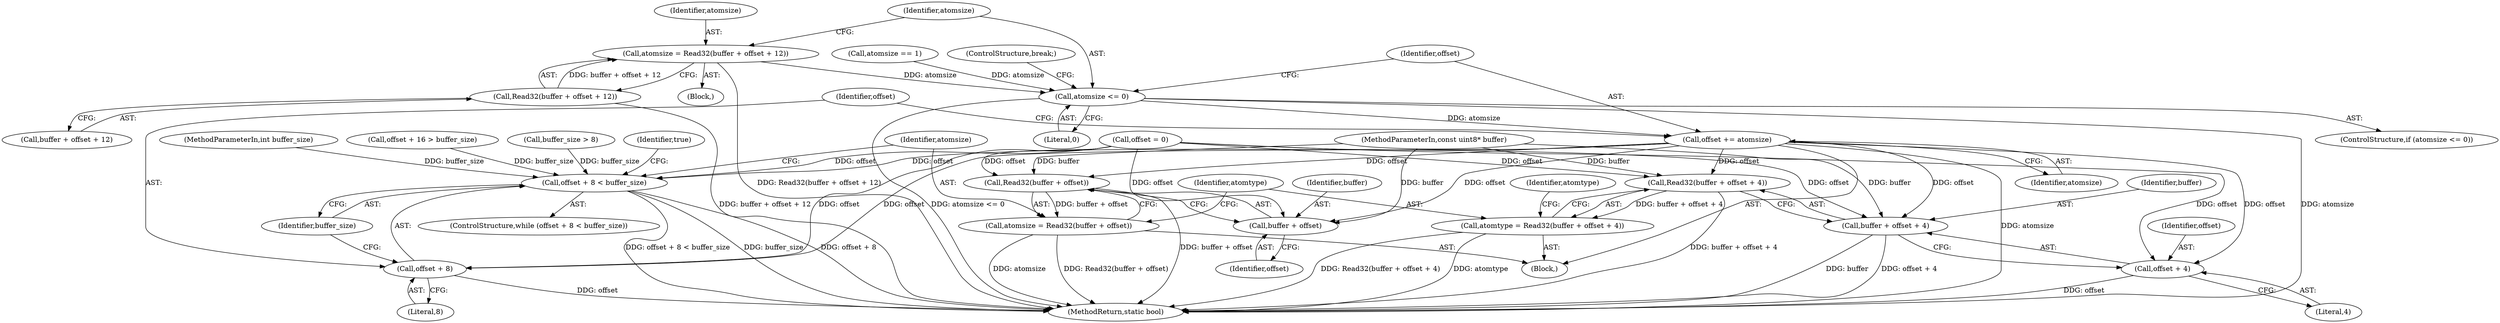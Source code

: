 digraph "1_Chrome_b2006ac87cec58363090e7d5e10d5d9e3bbda9f9@integer" {
"1000166" [label="(Call,atomsize = Read32(buffer + offset + 12))"];
"1000168" [label="(Call,Read32(buffer + offset + 12))"];
"1000175" [label="(Call,atomsize <= 0)"];
"1000179" [label="(Call,offset += atomsize)"];
"1000115" [label="(Call,offset + 8 < buffer_size)"];
"1000116" [label="(Call,offset + 8)"];
"1000124" [label="(Call,Read32(buffer + offset))"];
"1000122" [label="(Call,atomsize = Read32(buffer + offset))"];
"1000125" [label="(Call,buffer + offset)"];
"1000131" [label="(Call,Read32(buffer + offset + 4))"];
"1000129" [label="(Call,atomtype = Read32(buffer + offset + 4))"];
"1000132" [label="(Call,buffer + offset + 4)"];
"1000134" [label="(Call,offset + 4)"];
"1000123" [label="(Identifier,atomsize)"];
"1000180" [label="(Identifier,offset)"];
"1000127" [label="(Identifier,offset)"];
"1000116" [label="(Call,offset + 8)"];
"1000107" [label="(Call,buffer_size > 8)"];
"1000136" [label="(Literal,4)"];
"1000174" [label="(ControlStructure,if (atomsize <= 0))"];
"1000148" [label="(Block,)"];
"1000183" [label="(Identifier,true)"];
"1000129" [label="(Call,atomtype = Read32(buffer + offset + 4))"];
"1000114" [label="(ControlStructure,while (offset + 8 < buffer_size))"];
"1000126" [label="(Identifier,buffer)"];
"1000178" [label="(ControlStructure,break;)"];
"1000124" [label="(Call,Read32(buffer + offset))"];
"1000184" [label="(MethodReturn,static bool)"];
"1000138" [label="(Identifier,atomtype)"];
"1000125" [label="(Call,buffer + offset)"];
"1000169" [label="(Call,buffer + offset + 12)"];
"1000181" [label="(Identifier,atomsize)"];
"1000117" [label="(Identifier,offset)"];
"1000115" [label="(Call,offset + 8 < buffer_size)"];
"1000134" [label="(Call,offset + 4)"];
"1000166" [label="(Call,atomsize = Read32(buffer + offset + 12))"];
"1000119" [label="(Identifier,buffer_size)"];
"1000176" [label="(Identifier,atomsize)"];
"1000133" [label="(Identifier,buffer)"];
"1000111" [label="(Call,offset = 0)"];
"1000118" [label="(Literal,8)"];
"1000135" [label="(Identifier,offset)"];
"1000104" [label="(MethodParameterIn,int buffer_size)"];
"1000120" [label="(Block,)"];
"1000150" [label="(Call,offset + 16 > buffer_size)"];
"1000131" [label="(Call,Read32(buffer + offset + 4))"];
"1000122" [label="(Call,atomsize = Read32(buffer + offset))"];
"1000167" [label="(Identifier,atomsize)"];
"1000145" [label="(Call,atomsize == 1)"];
"1000179" [label="(Call,offset += atomsize)"];
"1000177" [label="(Literal,0)"];
"1000132" [label="(Call,buffer + offset + 4)"];
"1000103" [label="(MethodParameterIn,const uint8* buffer)"];
"1000175" [label="(Call,atomsize <= 0)"];
"1000130" [label="(Identifier,atomtype)"];
"1000168" [label="(Call,Read32(buffer + offset + 12))"];
"1000166" -> "1000148"  [label="AST: "];
"1000166" -> "1000168"  [label="CFG: "];
"1000167" -> "1000166"  [label="AST: "];
"1000168" -> "1000166"  [label="AST: "];
"1000176" -> "1000166"  [label="CFG: "];
"1000166" -> "1000184"  [label="DDG: Read32(buffer + offset + 12)"];
"1000168" -> "1000166"  [label="DDG: buffer + offset + 12"];
"1000166" -> "1000175"  [label="DDG: atomsize"];
"1000168" -> "1000169"  [label="CFG: "];
"1000169" -> "1000168"  [label="AST: "];
"1000168" -> "1000184"  [label="DDG: buffer + offset + 12"];
"1000175" -> "1000174"  [label="AST: "];
"1000175" -> "1000177"  [label="CFG: "];
"1000176" -> "1000175"  [label="AST: "];
"1000177" -> "1000175"  [label="AST: "];
"1000178" -> "1000175"  [label="CFG: "];
"1000180" -> "1000175"  [label="CFG: "];
"1000175" -> "1000184"  [label="DDG: atomsize"];
"1000175" -> "1000184"  [label="DDG: atomsize <= 0"];
"1000145" -> "1000175"  [label="DDG: atomsize"];
"1000175" -> "1000179"  [label="DDG: atomsize"];
"1000179" -> "1000120"  [label="AST: "];
"1000179" -> "1000181"  [label="CFG: "];
"1000180" -> "1000179"  [label="AST: "];
"1000181" -> "1000179"  [label="AST: "];
"1000117" -> "1000179"  [label="CFG: "];
"1000179" -> "1000184"  [label="DDG: atomsize"];
"1000179" -> "1000115"  [label="DDG: offset"];
"1000179" -> "1000116"  [label="DDG: offset"];
"1000179" -> "1000124"  [label="DDG: offset"];
"1000179" -> "1000125"  [label="DDG: offset"];
"1000179" -> "1000131"  [label="DDG: offset"];
"1000179" -> "1000132"  [label="DDG: offset"];
"1000179" -> "1000134"  [label="DDG: offset"];
"1000115" -> "1000114"  [label="AST: "];
"1000115" -> "1000119"  [label="CFG: "];
"1000116" -> "1000115"  [label="AST: "];
"1000119" -> "1000115"  [label="AST: "];
"1000123" -> "1000115"  [label="CFG: "];
"1000183" -> "1000115"  [label="CFG: "];
"1000115" -> "1000184"  [label="DDG: offset + 8 < buffer_size"];
"1000115" -> "1000184"  [label="DDG: buffer_size"];
"1000115" -> "1000184"  [label="DDG: offset + 8"];
"1000111" -> "1000115"  [label="DDG: offset"];
"1000107" -> "1000115"  [label="DDG: buffer_size"];
"1000150" -> "1000115"  [label="DDG: buffer_size"];
"1000104" -> "1000115"  [label="DDG: buffer_size"];
"1000116" -> "1000118"  [label="CFG: "];
"1000117" -> "1000116"  [label="AST: "];
"1000118" -> "1000116"  [label="AST: "];
"1000119" -> "1000116"  [label="CFG: "];
"1000116" -> "1000184"  [label="DDG: offset"];
"1000111" -> "1000116"  [label="DDG: offset"];
"1000124" -> "1000122"  [label="AST: "];
"1000124" -> "1000125"  [label="CFG: "];
"1000125" -> "1000124"  [label="AST: "];
"1000122" -> "1000124"  [label="CFG: "];
"1000124" -> "1000184"  [label="DDG: buffer + offset"];
"1000124" -> "1000122"  [label="DDG: buffer + offset"];
"1000103" -> "1000124"  [label="DDG: buffer"];
"1000111" -> "1000124"  [label="DDG: offset"];
"1000122" -> "1000120"  [label="AST: "];
"1000123" -> "1000122"  [label="AST: "];
"1000130" -> "1000122"  [label="CFG: "];
"1000122" -> "1000184"  [label="DDG: atomsize"];
"1000122" -> "1000184"  [label="DDG: Read32(buffer + offset)"];
"1000125" -> "1000127"  [label="CFG: "];
"1000126" -> "1000125"  [label="AST: "];
"1000127" -> "1000125"  [label="AST: "];
"1000103" -> "1000125"  [label="DDG: buffer"];
"1000111" -> "1000125"  [label="DDG: offset"];
"1000131" -> "1000129"  [label="AST: "];
"1000131" -> "1000132"  [label="CFG: "];
"1000132" -> "1000131"  [label="AST: "];
"1000129" -> "1000131"  [label="CFG: "];
"1000131" -> "1000184"  [label="DDG: buffer + offset + 4"];
"1000131" -> "1000129"  [label="DDG: buffer + offset + 4"];
"1000103" -> "1000131"  [label="DDG: buffer"];
"1000111" -> "1000131"  [label="DDG: offset"];
"1000129" -> "1000120"  [label="AST: "];
"1000130" -> "1000129"  [label="AST: "];
"1000138" -> "1000129"  [label="CFG: "];
"1000129" -> "1000184"  [label="DDG: atomtype"];
"1000129" -> "1000184"  [label="DDG: Read32(buffer + offset + 4)"];
"1000132" -> "1000134"  [label="CFG: "];
"1000133" -> "1000132"  [label="AST: "];
"1000134" -> "1000132"  [label="AST: "];
"1000132" -> "1000184"  [label="DDG: buffer"];
"1000132" -> "1000184"  [label="DDG: offset + 4"];
"1000103" -> "1000132"  [label="DDG: buffer"];
"1000111" -> "1000132"  [label="DDG: offset"];
"1000134" -> "1000136"  [label="CFG: "];
"1000135" -> "1000134"  [label="AST: "];
"1000136" -> "1000134"  [label="AST: "];
"1000134" -> "1000184"  [label="DDG: offset"];
"1000111" -> "1000134"  [label="DDG: offset"];
}
